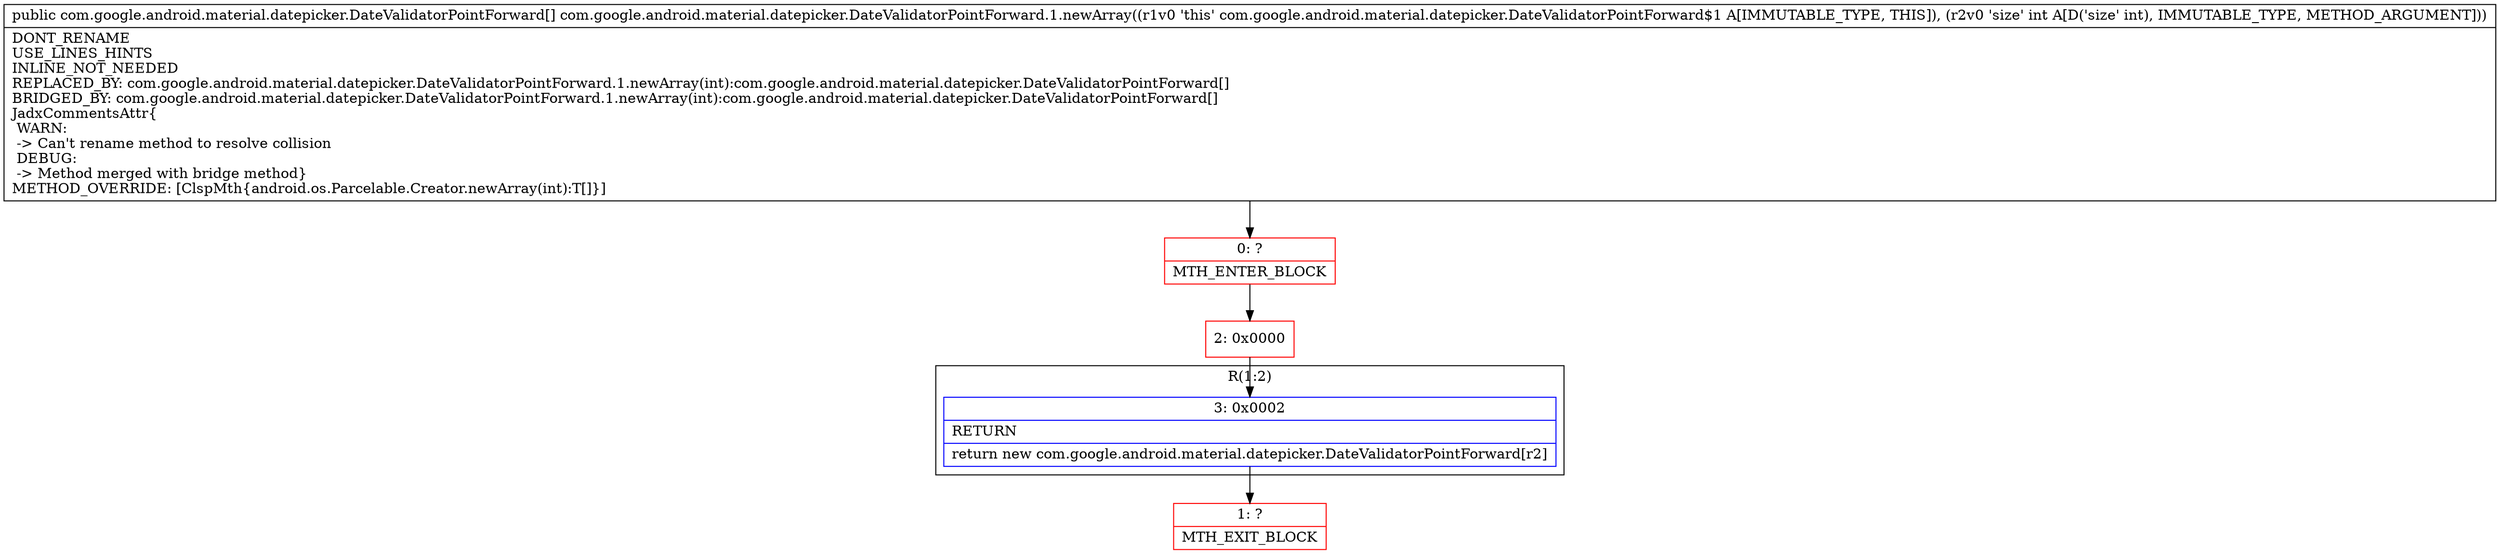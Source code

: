 digraph "CFG forcom.google.android.material.datepicker.DateValidatorPointForward.1.newArray(I)[Lcom\/google\/android\/material\/datepicker\/DateValidatorPointForward;" {
subgraph cluster_Region_1607415766 {
label = "R(1:2)";
node [shape=record,color=blue];
Node_3 [shape=record,label="{3\:\ 0x0002|RETURN\l|return new com.google.android.material.datepicker.DateValidatorPointForward[r2]\l}"];
}
Node_0 [shape=record,color=red,label="{0\:\ ?|MTH_ENTER_BLOCK\l}"];
Node_2 [shape=record,color=red,label="{2\:\ 0x0000}"];
Node_1 [shape=record,color=red,label="{1\:\ ?|MTH_EXIT_BLOCK\l}"];
MethodNode[shape=record,label="{public com.google.android.material.datepicker.DateValidatorPointForward[] com.google.android.material.datepicker.DateValidatorPointForward.1.newArray((r1v0 'this' com.google.android.material.datepicker.DateValidatorPointForward$1 A[IMMUTABLE_TYPE, THIS]), (r2v0 'size' int A[D('size' int), IMMUTABLE_TYPE, METHOD_ARGUMENT]))  | DONT_RENAME\lUSE_LINES_HINTS\lINLINE_NOT_NEEDED\lREPLACED_BY: com.google.android.material.datepicker.DateValidatorPointForward.1.newArray(int):com.google.android.material.datepicker.DateValidatorPointForward[]\lBRIDGED_BY: com.google.android.material.datepicker.DateValidatorPointForward.1.newArray(int):com.google.android.material.datepicker.DateValidatorPointForward[]\lJadxCommentsAttr\{\l WARN: \l \-\> Can't rename method to resolve collision\l DEBUG: \l \-\> Method merged with bridge method\}\lMETHOD_OVERRIDE: [ClspMth\{android.os.Parcelable.Creator.newArray(int):T[]\}]\l}"];
MethodNode -> Node_0;Node_3 -> Node_1;
Node_0 -> Node_2;
Node_2 -> Node_3;
}

